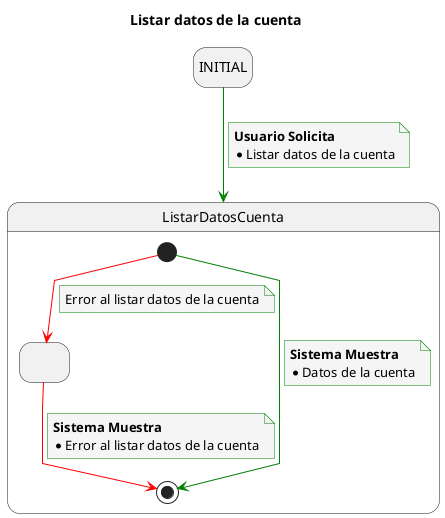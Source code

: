 @startuml

title Listar datos de la cuenta

skinparam {
    NoteBackgroundColor #whiteSmoke
    ArrowColor #green
    NoteBorderColor #green
    linetype polyline
}

hide empty description

state startState as "INITIAL"

startState --> ListarDatosCuenta
note on link
    <b>Usuario Solicita</b>
    * Listar datos de la cuenta
end note

state ListarDatosCuenta {
    state 2 as " "
    [*] --> [*] 
    note on link
        <b>Sistema Muestra</b>
        * Datos de la cuenta
    end note

    [*] -[#red]-> 2
    note on link
        Error al listar datos de la cuenta
    end note

    2 -[#red]-> [*]
    note on link
        <b>Sistema Muestra</b>
        * Error al listar datos de la cuenta
    end note


}

@enduml